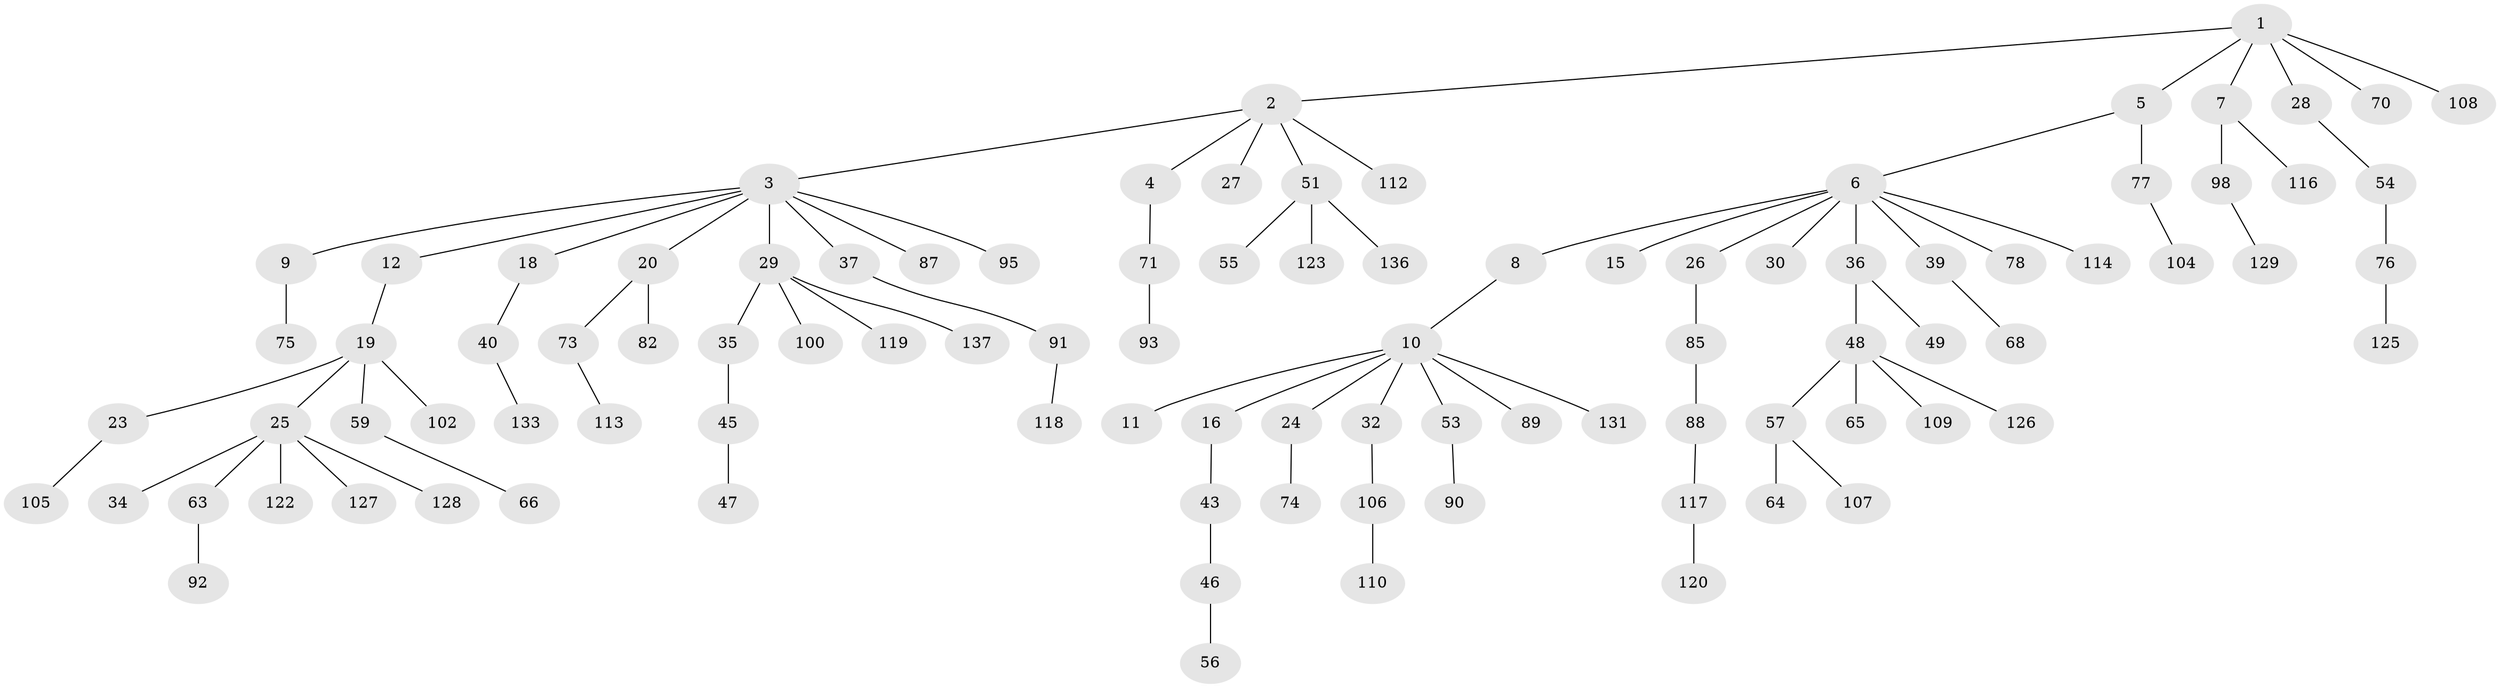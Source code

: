 // Generated by graph-tools (version 1.1) at 2025/24/03/03/25 07:24:06]
// undirected, 97 vertices, 96 edges
graph export_dot {
graph [start="1"]
  node [color=gray90,style=filled];
  1 [super="+61"];
  2 [super="+50"];
  3 [super="+33"];
  4 [super="+80"];
  5 [super="+58"];
  6 [super="+22"];
  7 [super="+83"];
  8 [super="+38"];
  9;
  10 [super="+14"];
  11 [super="+13"];
  12 [super="+17"];
  15;
  16 [super="+138"];
  18 [super="+21"];
  19 [super="+44"];
  20 [super="+41"];
  23;
  24;
  25 [super="+97"];
  26;
  27;
  28 [super="+69"];
  29 [super="+96"];
  30 [super="+31"];
  32;
  34 [super="+67"];
  35 [super="+60"];
  36 [super="+42"];
  37;
  39 [super="+132"];
  40 [super="+99"];
  43 [super="+115"];
  45 [super="+81"];
  46;
  47;
  48 [super="+52"];
  49;
  51 [super="+111"];
  53 [super="+79"];
  54;
  55;
  56 [super="+103"];
  57 [super="+62"];
  59;
  63;
  64;
  65;
  66;
  68;
  70 [super="+84"];
  71 [super="+72"];
  73;
  74 [super="+124"];
  75;
  76 [super="+101"];
  77;
  78;
  82;
  85 [super="+86"];
  87;
  88 [super="+94"];
  89;
  90;
  91;
  92;
  93;
  95;
  98;
  100;
  102;
  104;
  105;
  106 [super="+121"];
  107;
  108;
  109;
  110 [super="+130"];
  112;
  113;
  114;
  116;
  117;
  118;
  119;
  120 [super="+135"];
  122;
  123 [super="+139"];
  125;
  126 [super="+134"];
  127;
  128;
  129;
  131;
  133;
  136;
  137;
  1 -- 2;
  1 -- 5;
  1 -- 7;
  1 -- 28;
  1 -- 108;
  1 -- 70;
  2 -- 3;
  2 -- 4;
  2 -- 27;
  2 -- 112;
  2 -- 51;
  3 -- 9;
  3 -- 12;
  3 -- 18;
  3 -- 20;
  3 -- 29;
  3 -- 87;
  3 -- 37;
  3 -- 95;
  4 -- 71;
  5 -- 6;
  5 -- 77;
  6 -- 8;
  6 -- 15;
  6 -- 39;
  6 -- 114;
  6 -- 36;
  6 -- 30;
  6 -- 26;
  6 -- 78;
  7 -- 98;
  7 -- 116;
  8 -- 10;
  9 -- 75;
  10 -- 11;
  10 -- 16;
  10 -- 89;
  10 -- 131;
  10 -- 24;
  10 -- 32;
  10 -- 53;
  12 -- 19;
  16 -- 43;
  18 -- 40;
  19 -- 23;
  19 -- 25;
  19 -- 59;
  19 -- 102;
  20 -- 82;
  20 -- 73;
  23 -- 105;
  24 -- 74;
  25 -- 34;
  25 -- 63;
  25 -- 122;
  25 -- 127;
  25 -- 128;
  26 -- 85;
  28 -- 54;
  29 -- 35;
  29 -- 100;
  29 -- 137;
  29 -- 119;
  32 -- 106;
  35 -- 45;
  36 -- 48;
  36 -- 49;
  37 -- 91;
  39 -- 68;
  40 -- 133;
  43 -- 46;
  45 -- 47;
  46 -- 56;
  48 -- 57;
  48 -- 65;
  48 -- 109;
  48 -- 126;
  51 -- 55;
  51 -- 136;
  51 -- 123;
  53 -- 90;
  54 -- 76;
  57 -- 107;
  57 -- 64;
  59 -- 66;
  63 -- 92;
  71 -- 93;
  73 -- 113;
  76 -- 125;
  77 -- 104;
  85 -- 88;
  88 -- 117;
  91 -- 118;
  98 -- 129;
  106 -- 110;
  117 -- 120;
}
